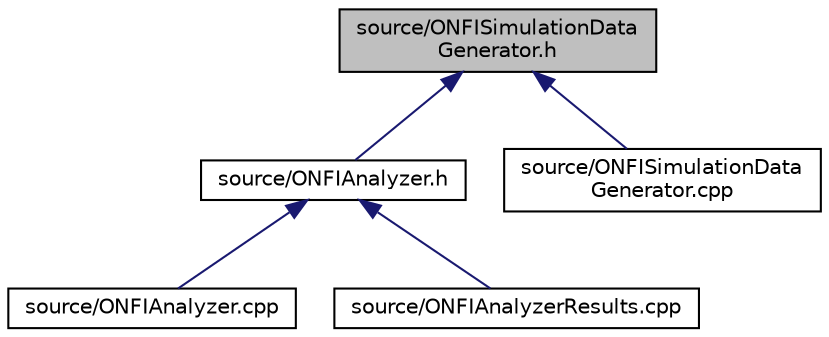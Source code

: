 digraph "source/ONFISimulationDataGenerator.h"
{
  edge [fontname="Helvetica",fontsize="10",labelfontname="Helvetica",labelfontsize="10"];
  node [fontname="Helvetica",fontsize="10",shape=record];
  Node3 [label="source/ONFISimulationData\lGenerator.h",height=0.2,width=0.4,color="black", fillcolor="grey75", style="filled", fontcolor="black"];
  Node3 -> Node4 [dir="back",color="midnightblue",fontsize="10",style="solid",fontname="Helvetica"];
  Node4 [label="source/ONFIAnalyzer.h",height=0.2,width=0.4,color="black", fillcolor="white", style="filled",URL="$ONFIAnalyzer_8h.html"];
  Node4 -> Node5 [dir="back",color="midnightblue",fontsize="10",style="solid",fontname="Helvetica"];
  Node5 [label="source/ONFIAnalyzer.cpp",height=0.2,width=0.4,color="black", fillcolor="white", style="filled",URL="$ONFIAnalyzer_8cpp.html"];
  Node4 -> Node6 [dir="back",color="midnightblue",fontsize="10",style="solid",fontname="Helvetica"];
  Node6 [label="source/ONFIAnalyzerResults.cpp",height=0.2,width=0.4,color="black", fillcolor="white", style="filled",URL="$ONFIAnalyzerResults_8cpp.html"];
  Node3 -> Node7 [dir="back",color="midnightblue",fontsize="10",style="solid",fontname="Helvetica"];
  Node7 [label="source/ONFISimulationData\lGenerator.cpp",height=0.2,width=0.4,color="black", fillcolor="white", style="filled",URL="$ONFISimulationDataGenerator_8cpp.html"];
}
